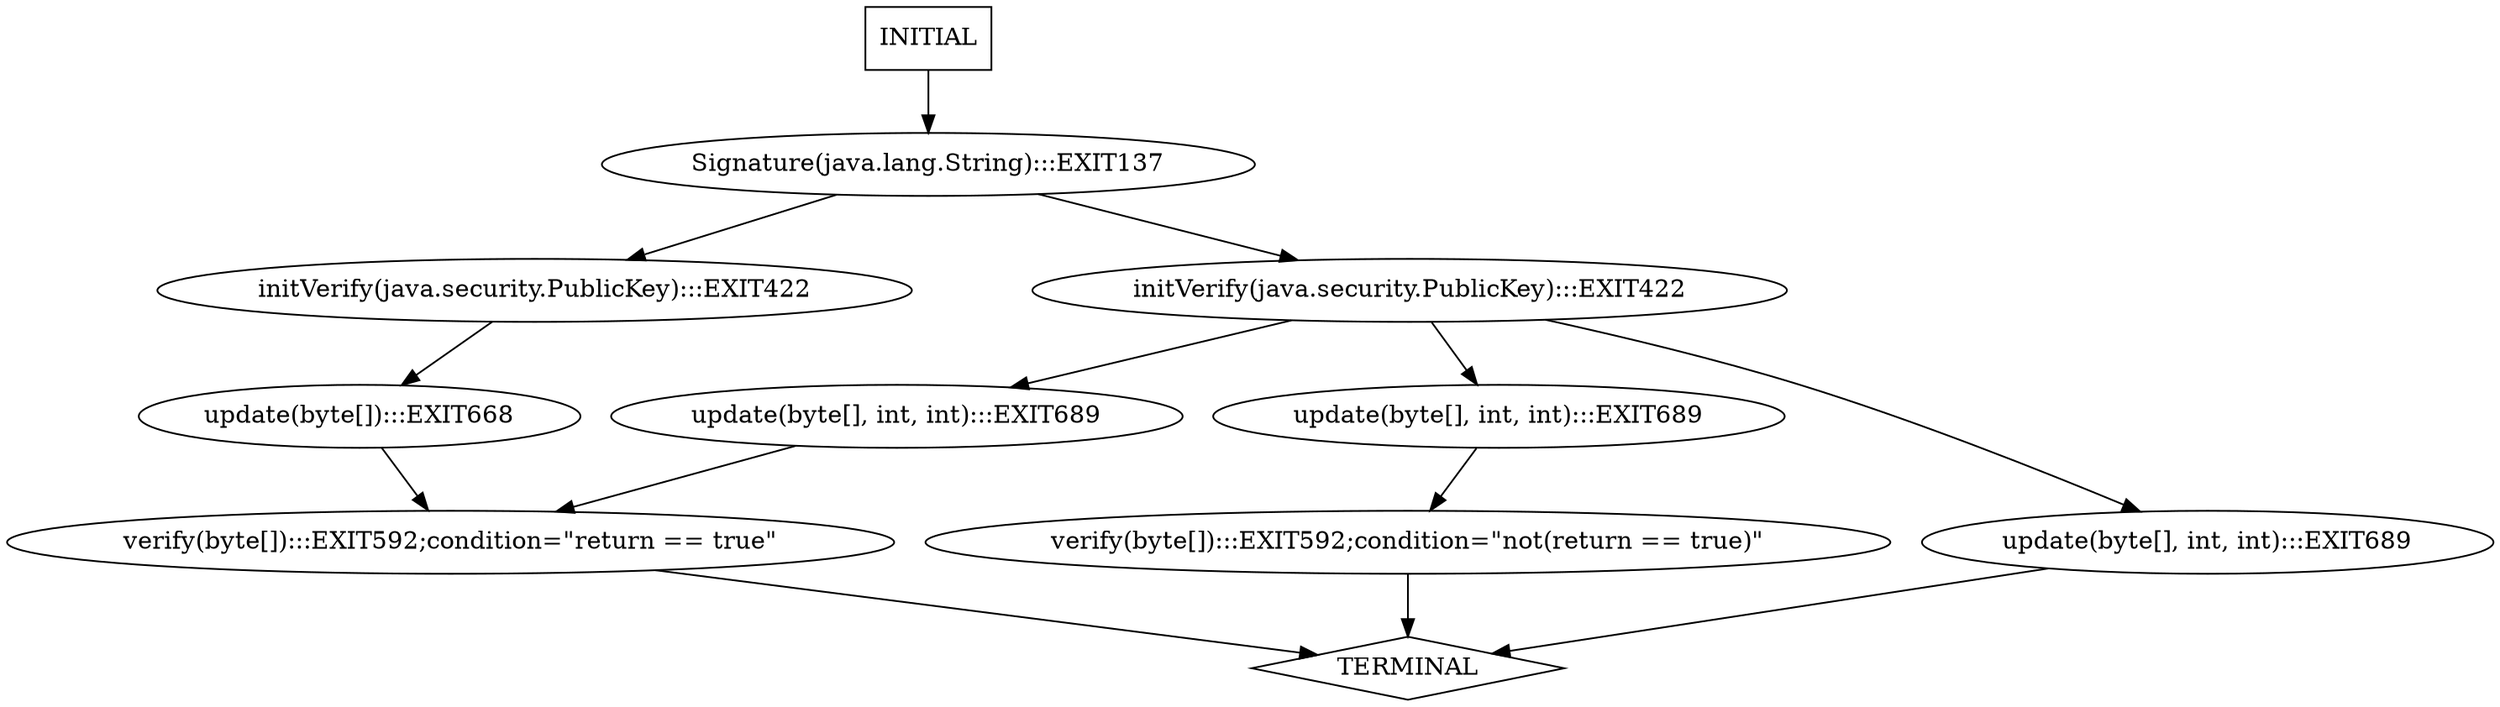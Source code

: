 digraph G {
  0 [label="Signature(java.lang.String):::EXIT137"];
  1 [label="initVerify(java.security.PublicKey):::EXIT422"];
  2 [label="initVerify(java.security.PublicKey):::EXIT422"];
  3 [label="update(byte[]):::EXIT668"];
  4 [label="update(byte[], int, int):::EXIT689"];
  5 [label="update(byte[], int, int):::EXIT689"];
  6 [label="update(byte[], int, int):::EXIT689"];
  7 [label="verify(byte[]):::EXIT592;condition=\"not(return == true)\""];
  8 [label="verify(byte[]):::EXIT592;condition=\"return == true\""];
  9 [label="TERMINAL",shape=diamond];
  10 [label="INITIAL",shape=box];
0->2 [];
0->1 [];
1->3 [];
2->5 [];
2->4 [];
2->6 [];
3->8 [];
4->7 [];
5->8 [];
6->9 [];
7->9 [];
8->9 [];
10->0 [];
}
